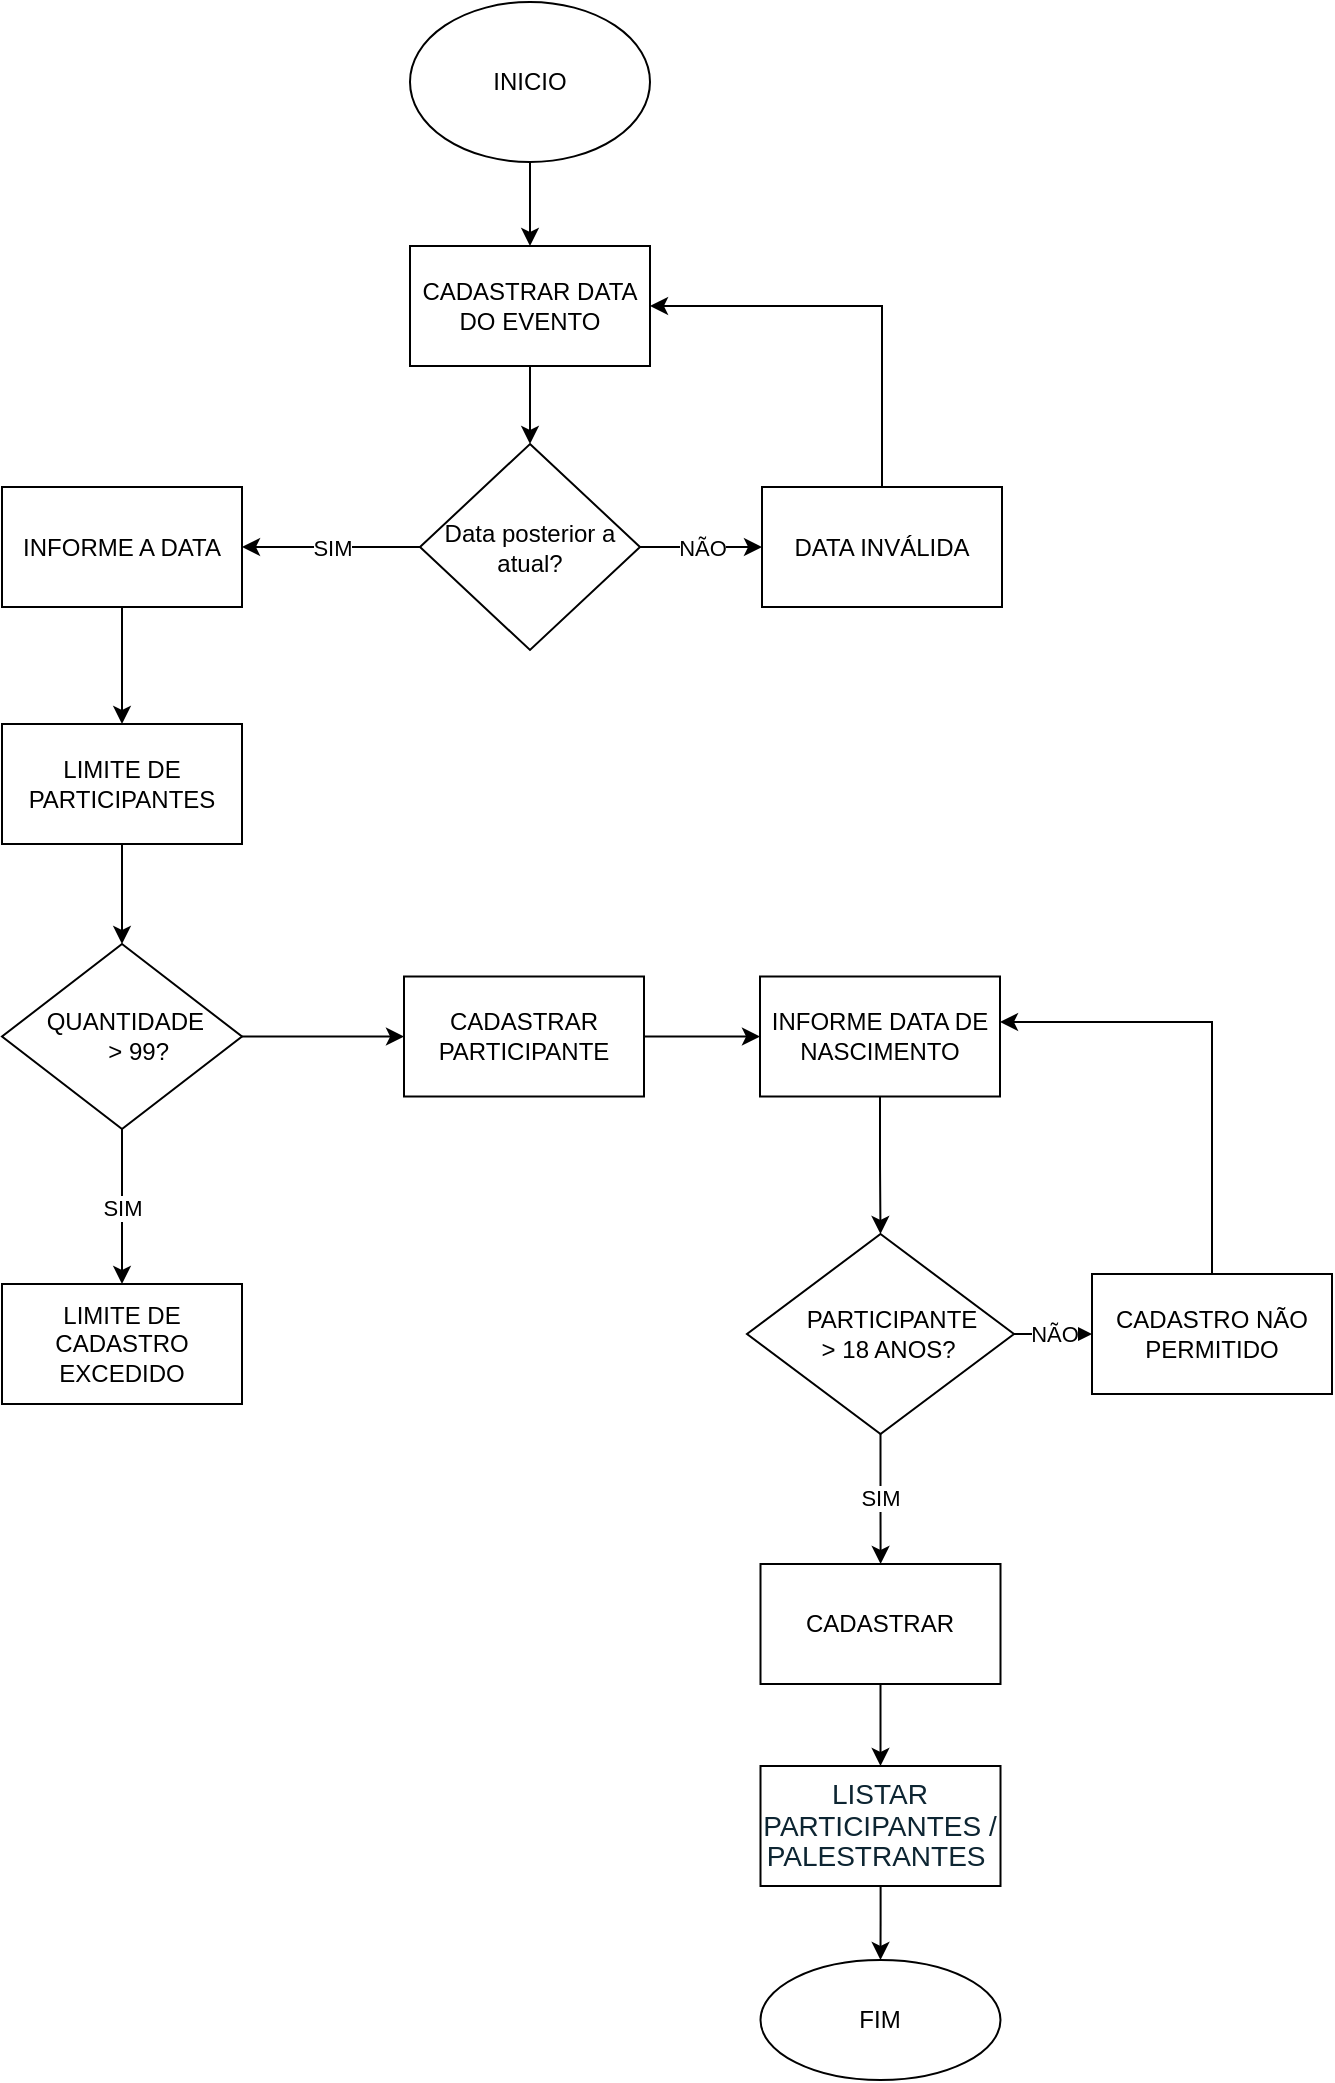 <mxfile version="20.2.6" type="github">
  <diagram id="hIZEJI_8XoW6DWW8DLKc" name="Página-1">
    <mxGraphModel dx="1102" dy="582" grid="1" gridSize="10" guides="1" tooltips="1" connect="1" arrows="1" fold="1" page="1" pageScale="1" pageWidth="827" pageHeight="1169" math="0" shadow="0">
      <root>
        <mxCell id="0" />
        <mxCell id="1" parent="0" />
        <mxCell id="Xje1eANSap1ce5fZE2_R-3" value="" style="edgeStyle=orthogonalEdgeStyle;rounded=0;orthogonalLoop=1;jettySize=auto;html=1;" edge="1" parent="1" source="Xje1eANSap1ce5fZE2_R-1" target="Xje1eANSap1ce5fZE2_R-2">
          <mxGeometry relative="1" as="geometry" />
        </mxCell>
        <mxCell id="Xje1eANSap1ce5fZE2_R-1" value="INICIO" style="ellipse;whiteSpace=wrap;html=1;" vertex="1" parent="1">
          <mxGeometry x="354" y="39" width="120" height="80" as="geometry" />
        </mxCell>
        <mxCell id="Xje1eANSap1ce5fZE2_R-9" value="" style="edgeStyle=orthogonalEdgeStyle;rounded=0;orthogonalLoop=1;jettySize=auto;html=1;" edge="1" parent="1" source="Xje1eANSap1ce5fZE2_R-2" target="Xje1eANSap1ce5fZE2_R-8">
          <mxGeometry relative="1" as="geometry" />
        </mxCell>
        <mxCell id="Xje1eANSap1ce5fZE2_R-2" value="CADASTRAR DATA DO EVENTO" style="whiteSpace=wrap;html=1;" vertex="1" parent="1">
          <mxGeometry x="354" y="161" width="120" height="60" as="geometry" />
        </mxCell>
        <mxCell id="Xje1eANSap1ce5fZE2_R-11" value="SIM" style="edgeStyle=orthogonalEdgeStyle;rounded=0;orthogonalLoop=1;jettySize=auto;html=1;" edge="1" parent="1" source="Xje1eANSap1ce5fZE2_R-8" target="Xje1eANSap1ce5fZE2_R-10">
          <mxGeometry relative="1" as="geometry" />
        </mxCell>
        <mxCell id="Xje1eANSap1ce5fZE2_R-13" value="NÃO" style="edgeStyle=orthogonalEdgeStyle;rounded=0;orthogonalLoop=1;jettySize=auto;html=1;" edge="1" parent="1" source="Xje1eANSap1ce5fZE2_R-8" target="Xje1eANSap1ce5fZE2_R-12">
          <mxGeometry relative="1" as="geometry" />
        </mxCell>
        <mxCell id="Xje1eANSap1ce5fZE2_R-8" value="Data posterior a atual?" style="rhombus;whiteSpace=wrap;html=1;" vertex="1" parent="1">
          <mxGeometry x="359" y="260" width="110" height="103" as="geometry" />
        </mxCell>
        <mxCell id="Xje1eANSap1ce5fZE2_R-17" value="" style="edgeStyle=orthogonalEdgeStyle;rounded=0;orthogonalLoop=1;jettySize=auto;html=1;" edge="1" parent="1" source="Xje1eANSap1ce5fZE2_R-10" target="Xje1eANSap1ce5fZE2_R-16">
          <mxGeometry relative="1" as="geometry" />
        </mxCell>
        <mxCell id="Xje1eANSap1ce5fZE2_R-10" value="INFORME A DATA" style="whiteSpace=wrap;html=1;" vertex="1" parent="1">
          <mxGeometry x="150" y="281.5" width="120" height="60" as="geometry" />
        </mxCell>
        <mxCell id="Xje1eANSap1ce5fZE2_R-15" value="" style="edgeStyle=orthogonalEdgeStyle;rounded=0;orthogonalLoop=1;jettySize=auto;html=1;entryX=1;entryY=0.5;entryDx=0;entryDy=0;" edge="1" parent="1" source="Xje1eANSap1ce5fZE2_R-12" target="Xje1eANSap1ce5fZE2_R-2">
          <mxGeometry relative="1" as="geometry">
            <mxPoint x="590" y="190" as="targetPoint" />
            <Array as="points">
              <mxPoint x="590" y="191" />
            </Array>
          </mxGeometry>
        </mxCell>
        <mxCell id="Xje1eANSap1ce5fZE2_R-12" value="DATA INVÁLIDA" style="whiteSpace=wrap;html=1;" vertex="1" parent="1">
          <mxGeometry x="530" y="281.5" width="120" height="60" as="geometry" />
        </mxCell>
        <mxCell id="Xje1eANSap1ce5fZE2_R-24" value="" style="edgeStyle=orthogonalEdgeStyle;rounded=0;orthogonalLoop=1;jettySize=auto;html=1;" edge="1" parent="1" source="Xje1eANSap1ce5fZE2_R-16" target="Xje1eANSap1ce5fZE2_R-23">
          <mxGeometry relative="1" as="geometry" />
        </mxCell>
        <mxCell id="Xje1eANSap1ce5fZE2_R-16" value="LIMITE DE PARTICIPANTES" style="whiteSpace=wrap;html=1;" vertex="1" parent="1">
          <mxGeometry x="150" y="400" width="120" height="60" as="geometry" />
        </mxCell>
        <mxCell id="Xje1eANSap1ce5fZE2_R-28" value="SIM" style="edgeStyle=orthogonalEdgeStyle;rounded=0;orthogonalLoop=1;jettySize=auto;html=1;" edge="1" parent="1" source="Xje1eANSap1ce5fZE2_R-23" target="Xje1eANSap1ce5fZE2_R-27">
          <mxGeometry relative="1" as="geometry" />
        </mxCell>
        <mxCell id="Xje1eANSap1ce5fZE2_R-40" value="" style="edgeStyle=orthogonalEdgeStyle;rounded=0;orthogonalLoop=1;jettySize=auto;html=1;" edge="1" parent="1" source="Xje1eANSap1ce5fZE2_R-23" target="Xje1eANSap1ce5fZE2_R-37">
          <mxGeometry relative="1" as="geometry" />
        </mxCell>
        <mxCell id="Xje1eANSap1ce5fZE2_R-23" value="&amp;nbsp; &amp;nbsp; &amp;nbsp; QUANTIDADE&amp;nbsp; &amp;nbsp; &amp;nbsp; &amp;nbsp; &amp;nbsp; &amp;nbsp;&amp;gt; 99?" style="rhombus;whiteSpace=wrap;html=1;" vertex="1" parent="1">
          <mxGeometry x="150" y="510" width="120" height="92.5" as="geometry" />
        </mxCell>
        <mxCell id="Xje1eANSap1ce5fZE2_R-34" value="" style="edgeStyle=orthogonalEdgeStyle;rounded=0;orthogonalLoop=1;jettySize=auto;html=1;" edge="1" parent="1" source="Xje1eANSap1ce5fZE2_R-25" target="Xje1eANSap1ce5fZE2_R-33">
          <mxGeometry relative="1" as="geometry" />
        </mxCell>
        <mxCell id="Xje1eANSap1ce5fZE2_R-25" value="INFORME DATA DE NASCIMENTO" style="whiteSpace=wrap;html=1;" vertex="1" parent="1">
          <mxGeometry x="529" y="526.25" width="120" height="60" as="geometry" />
        </mxCell>
        <mxCell id="Xje1eANSap1ce5fZE2_R-27" value="LIMITE DE CADASTRO EXCEDIDO" style="whiteSpace=wrap;html=1;" vertex="1" parent="1">
          <mxGeometry x="150" y="680" width="120" height="60" as="geometry" />
        </mxCell>
        <mxCell id="Xje1eANSap1ce5fZE2_R-47" value="NÃO" style="edgeStyle=orthogonalEdgeStyle;rounded=0;orthogonalLoop=1;jettySize=auto;html=1;" edge="1" parent="1" source="Xje1eANSap1ce5fZE2_R-33" target="Xje1eANSap1ce5fZE2_R-44">
          <mxGeometry relative="1" as="geometry" />
        </mxCell>
        <mxCell id="Xje1eANSap1ce5fZE2_R-51" value="SIM" style="edgeStyle=orthogonalEdgeStyle;rounded=0;orthogonalLoop=1;jettySize=auto;html=1;" edge="1" parent="1" source="Xje1eANSap1ce5fZE2_R-33" target="Xje1eANSap1ce5fZE2_R-50">
          <mxGeometry relative="1" as="geometry" />
        </mxCell>
        <mxCell id="Xje1eANSap1ce5fZE2_R-33" value="&amp;nbsp; &amp;nbsp; &amp;nbsp; &amp;nbsp; PARTICIPANTE&amp;nbsp; &amp;nbsp; &amp;nbsp; &amp;nbsp; &amp;gt; 18 ANOS?" style="rhombus;whiteSpace=wrap;html=1;align=center;" vertex="1" parent="1">
          <mxGeometry x="522.5" y="655" width="133.5" height="100" as="geometry" />
        </mxCell>
        <mxCell id="Xje1eANSap1ce5fZE2_R-41" value="" style="edgeStyle=orthogonalEdgeStyle;rounded=0;orthogonalLoop=1;jettySize=auto;html=1;" edge="1" parent="1" source="Xje1eANSap1ce5fZE2_R-37" target="Xje1eANSap1ce5fZE2_R-25">
          <mxGeometry relative="1" as="geometry" />
        </mxCell>
        <mxCell id="Xje1eANSap1ce5fZE2_R-37" value="CADASTRAR PARTICIPANTE" style="whiteSpace=wrap;html=1;" vertex="1" parent="1">
          <mxGeometry x="351" y="526.25" width="120" height="60" as="geometry" />
        </mxCell>
        <mxCell id="Xje1eANSap1ce5fZE2_R-49" value="" style="edgeStyle=orthogonalEdgeStyle;rounded=0;orthogonalLoop=1;jettySize=auto;html=1;entryX=1;entryY=0.379;entryDx=0;entryDy=0;entryPerimeter=0;" edge="1" parent="1" source="Xje1eANSap1ce5fZE2_R-44" target="Xje1eANSap1ce5fZE2_R-25">
          <mxGeometry relative="1" as="geometry">
            <mxPoint x="650" y="560" as="targetPoint" />
            <Array as="points">
              <mxPoint x="755" y="549" />
            </Array>
          </mxGeometry>
        </mxCell>
        <mxCell id="Xje1eANSap1ce5fZE2_R-44" value="CADASTRO NÃO PERMITIDO" style="whiteSpace=wrap;html=1;" vertex="1" parent="1">
          <mxGeometry x="695" y="675" width="120" height="60" as="geometry" />
        </mxCell>
        <mxCell id="Xje1eANSap1ce5fZE2_R-53" value="" style="edgeStyle=orthogonalEdgeStyle;rounded=0;orthogonalLoop=1;jettySize=auto;html=1;" edge="1" parent="1" source="Xje1eANSap1ce5fZE2_R-50" target="Xje1eANSap1ce5fZE2_R-52">
          <mxGeometry relative="1" as="geometry" />
        </mxCell>
        <mxCell id="Xje1eANSap1ce5fZE2_R-50" value="CADASTRAR" style="whiteSpace=wrap;html=1;" vertex="1" parent="1">
          <mxGeometry x="529.25" y="820" width="120" height="60" as="geometry" />
        </mxCell>
        <mxCell id="Xje1eANSap1ce5fZE2_R-55" value="" style="edgeStyle=orthogonalEdgeStyle;rounded=0;orthogonalLoop=1;jettySize=auto;html=1;" edge="1" parent="1" source="Xje1eANSap1ce5fZE2_R-52" target="Xje1eANSap1ce5fZE2_R-54">
          <mxGeometry relative="1" as="geometry" />
        </mxCell>
        <mxCell id="Xje1eANSap1ce5fZE2_R-52" value="&lt;span style=&quot;font-size: 10.5pt; line-height: 107%; font-family: Arial, sans-serif; color: rgb(13, 37, 50);&quot;&gt;LISTAR PARTICIPANTES / PALESTRANTES&amp;nbsp;&lt;/span&gt;" style="whiteSpace=wrap;html=1;" vertex="1" parent="1">
          <mxGeometry x="529.25" y="921" width="120" height="60" as="geometry" />
        </mxCell>
        <mxCell id="Xje1eANSap1ce5fZE2_R-54" value="FIM" style="ellipse;whiteSpace=wrap;html=1;" vertex="1" parent="1">
          <mxGeometry x="529.25" y="1018" width="120" height="60" as="geometry" />
        </mxCell>
      </root>
    </mxGraphModel>
  </diagram>
</mxfile>
